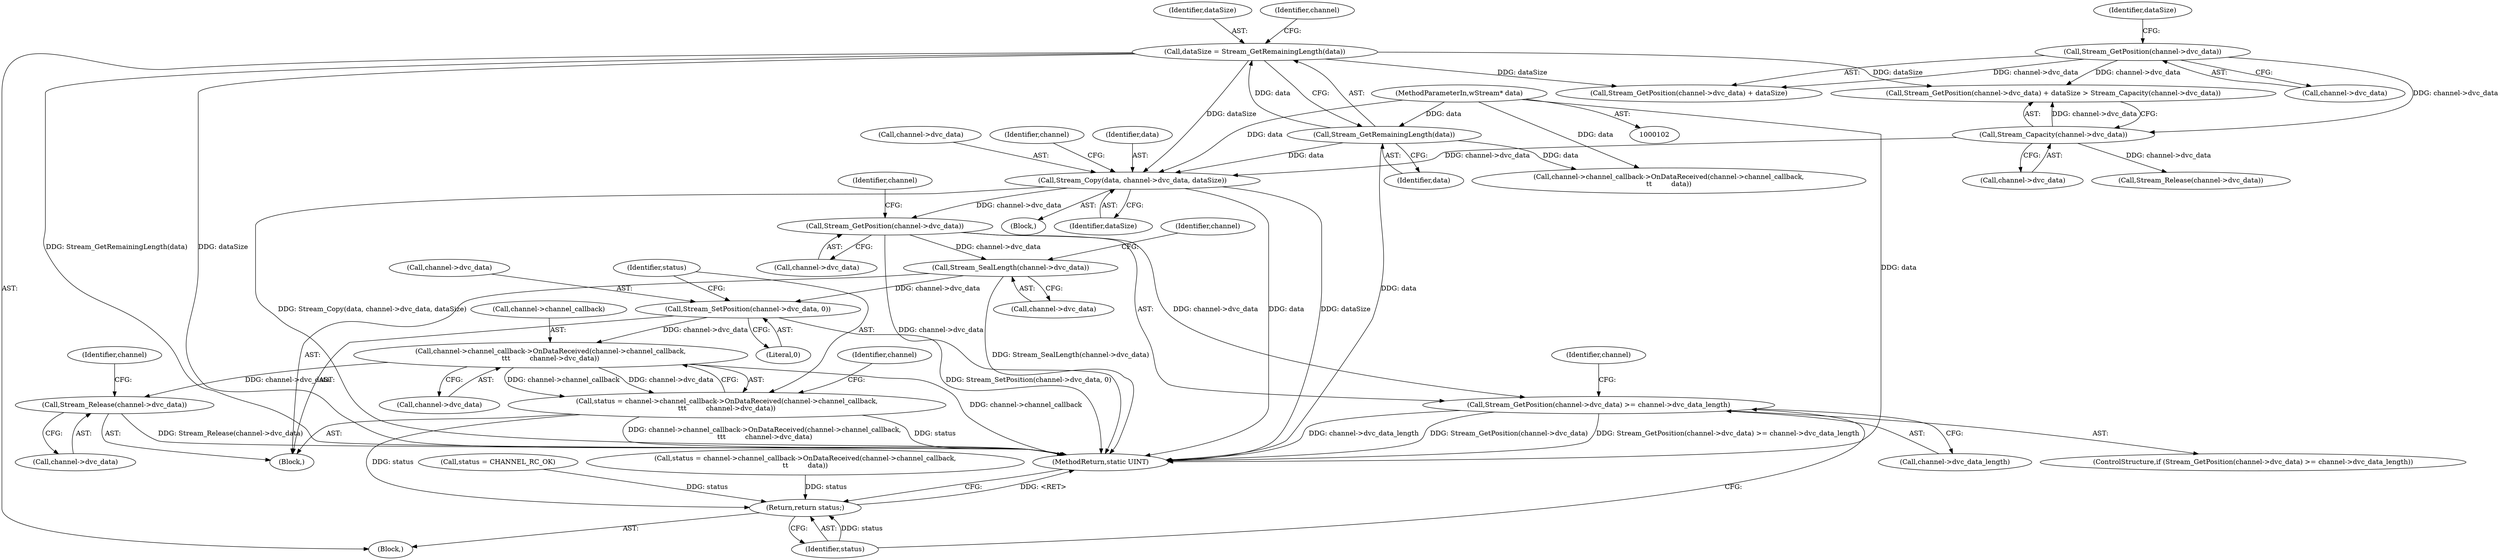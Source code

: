 digraph "0_FreeRDP_baee520e3dd9be6511c45a14c5f5e77784de1471_6@pointer" {
"1000173" [label="(Call,Stream_Copy(data, channel->dvc_data, dataSize))"];
"1000116" [label="(Call,Stream_GetRemainingLength(data))"];
"1000106" [label="(MethodParameterIn,wStream* data)"];
"1000151" [label="(Call,Stream_Capacity(channel->dvc_data))"];
"1000146" [label="(Call,Stream_GetPosition(channel->dvc_data))"];
"1000114" [label="(Call,dataSize = Stream_GetRemainingLength(data))"];
"1000181" [label="(Call,Stream_GetPosition(channel->dvc_data))"];
"1000180" [label="(Call,Stream_GetPosition(channel->dvc_data) >= channel->dvc_data_length)"];
"1000189" [label="(Call,Stream_SealLength(channel->dvc_data))"];
"1000193" [label="(Call,Stream_SetPosition(channel->dvc_data, 0))"];
"1000200" [label="(Call,channel->channel_callback->OnDataReceived(channel->channel_callback,\n\t\t\t         channel->dvc_data))"];
"1000198" [label="(Call,status = channel->channel_callback->OnDataReceived(channel->channel_callback,\n\t\t\t         channel->dvc_data))"];
"1000225" [label="(Return,return status;)"];
"1000207" [label="(Call,Stream_Release(channel->dvc_data))"];
"1000182" [label="(Call,channel->dvc_data)"];
"1000197" [label="(Literal,0)"];
"1000188" [label="(Block,)"];
"1000175" [label="(Call,channel->dvc_data)"];
"1000198" [label="(Call,status = channel->channel_callback->OnDataReceived(channel->channel_callback,\n\t\t\t         channel->dvc_data))"];
"1000220" [label="(Call,channel->channel_callback->OnDataReceived(channel->channel_callback,\n\t\t         data))"];
"1000151" [label="(Call,Stream_Capacity(channel->dvc_data))"];
"1000186" [label="(Identifier,channel)"];
"1000191" [label="(Identifier,channel)"];
"1000194" [label="(Call,channel->dvc_data)"];
"1000180" [label="(Call,Stream_GetPosition(channel->dvc_data) >= channel->dvc_data_length)"];
"1000225" [label="(Return,return status;)"];
"1000117" [label="(Identifier,data)"];
"1000204" [label="(Call,channel->dvc_data)"];
"1000109" [label="(Call,status = CHANNEL_RC_OK)"];
"1000213" [label="(Identifier,channel)"];
"1000189" [label="(Call,Stream_SealLength(channel->dvc_data))"];
"1000190" [label="(Call,channel->dvc_data)"];
"1000142" [label="(Block,)"];
"1000119" [label="(Identifier,channel)"];
"1000147" [label="(Call,channel->dvc_data)"];
"1000200" [label="(Call,channel->channel_callback->OnDataReceived(channel->channel_callback,\n\t\t\t         channel->dvc_data))"];
"1000146" [label="(Call,Stream_GetPosition(channel->dvc_data))"];
"1000183" [label="(Identifier,channel)"];
"1000178" [label="(Identifier,dataSize)"];
"1000207" [label="(Call,Stream_Release(channel->dvc_data))"];
"1000107" [label="(Block,)"];
"1000162" [label="(Call,Stream_Release(channel->dvc_data))"];
"1000106" [label="(MethodParameterIn,wStream* data)"];
"1000116" [label="(Call,Stream_GetRemainingLength(data))"];
"1000195" [label="(Identifier,channel)"];
"1000115" [label="(Identifier,dataSize)"];
"1000201" [label="(Call,channel->channel_callback)"];
"1000179" [label="(ControlStructure,if (Stream_GetPosition(channel->dvc_data) >= channel->dvc_data_length))"];
"1000226" [label="(Identifier,status)"];
"1000174" [label="(Identifier,data)"];
"1000114" [label="(Call,dataSize = Stream_GetRemainingLength(data))"];
"1000152" [label="(Call,channel->dvc_data)"];
"1000173" [label="(Call,Stream_Copy(data, channel->dvc_data, dataSize))"];
"1000145" [label="(Call,Stream_GetPosition(channel->dvc_data) + dataSize)"];
"1000209" [label="(Identifier,channel)"];
"1000150" [label="(Identifier,dataSize)"];
"1000218" [label="(Call,status = channel->channel_callback->OnDataReceived(channel->channel_callback,\n\t\t         data))"];
"1000185" [label="(Call,channel->dvc_data_length)"];
"1000199" [label="(Identifier,status)"];
"1000193" [label="(Call,Stream_SetPosition(channel->dvc_data, 0))"];
"1000208" [label="(Call,channel->dvc_data)"];
"1000181" [label="(Call,Stream_GetPosition(channel->dvc_data))"];
"1000227" [label="(MethodReturn,static UINT)"];
"1000144" [label="(Call,Stream_GetPosition(channel->dvc_data) + dataSize > Stream_Capacity(channel->dvc_data))"];
"1000173" -> "1000142"  [label="AST: "];
"1000173" -> "1000178"  [label="CFG: "];
"1000174" -> "1000173"  [label="AST: "];
"1000175" -> "1000173"  [label="AST: "];
"1000178" -> "1000173"  [label="AST: "];
"1000183" -> "1000173"  [label="CFG: "];
"1000173" -> "1000227"  [label="DDG: dataSize"];
"1000173" -> "1000227"  [label="DDG: Stream_Copy(data, channel->dvc_data, dataSize)"];
"1000173" -> "1000227"  [label="DDG: data"];
"1000116" -> "1000173"  [label="DDG: data"];
"1000106" -> "1000173"  [label="DDG: data"];
"1000151" -> "1000173"  [label="DDG: channel->dvc_data"];
"1000114" -> "1000173"  [label="DDG: dataSize"];
"1000173" -> "1000181"  [label="DDG: channel->dvc_data"];
"1000116" -> "1000114"  [label="AST: "];
"1000116" -> "1000117"  [label="CFG: "];
"1000117" -> "1000116"  [label="AST: "];
"1000114" -> "1000116"  [label="CFG: "];
"1000116" -> "1000227"  [label="DDG: data"];
"1000116" -> "1000114"  [label="DDG: data"];
"1000106" -> "1000116"  [label="DDG: data"];
"1000116" -> "1000220"  [label="DDG: data"];
"1000106" -> "1000102"  [label="AST: "];
"1000106" -> "1000227"  [label="DDG: data"];
"1000106" -> "1000220"  [label="DDG: data"];
"1000151" -> "1000144"  [label="AST: "];
"1000151" -> "1000152"  [label="CFG: "];
"1000152" -> "1000151"  [label="AST: "];
"1000144" -> "1000151"  [label="CFG: "];
"1000151" -> "1000144"  [label="DDG: channel->dvc_data"];
"1000146" -> "1000151"  [label="DDG: channel->dvc_data"];
"1000151" -> "1000162"  [label="DDG: channel->dvc_data"];
"1000146" -> "1000145"  [label="AST: "];
"1000146" -> "1000147"  [label="CFG: "];
"1000147" -> "1000146"  [label="AST: "];
"1000150" -> "1000146"  [label="CFG: "];
"1000146" -> "1000144"  [label="DDG: channel->dvc_data"];
"1000146" -> "1000145"  [label="DDG: channel->dvc_data"];
"1000114" -> "1000107"  [label="AST: "];
"1000115" -> "1000114"  [label="AST: "];
"1000119" -> "1000114"  [label="CFG: "];
"1000114" -> "1000227"  [label="DDG: dataSize"];
"1000114" -> "1000227"  [label="DDG: Stream_GetRemainingLength(data)"];
"1000114" -> "1000144"  [label="DDG: dataSize"];
"1000114" -> "1000145"  [label="DDG: dataSize"];
"1000181" -> "1000180"  [label="AST: "];
"1000181" -> "1000182"  [label="CFG: "];
"1000182" -> "1000181"  [label="AST: "];
"1000186" -> "1000181"  [label="CFG: "];
"1000181" -> "1000227"  [label="DDG: channel->dvc_data"];
"1000181" -> "1000180"  [label="DDG: channel->dvc_data"];
"1000181" -> "1000189"  [label="DDG: channel->dvc_data"];
"1000180" -> "1000179"  [label="AST: "];
"1000180" -> "1000185"  [label="CFG: "];
"1000185" -> "1000180"  [label="AST: "];
"1000191" -> "1000180"  [label="CFG: "];
"1000226" -> "1000180"  [label="CFG: "];
"1000180" -> "1000227"  [label="DDG: channel->dvc_data_length"];
"1000180" -> "1000227"  [label="DDG: Stream_GetPosition(channel->dvc_data)"];
"1000180" -> "1000227"  [label="DDG: Stream_GetPosition(channel->dvc_data) >= channel->dvc_data_length"];
"1000189" -> "1000188"  [label="AST: "];
"1000189" -> "1000190"  [label="CFG: "];
"1000190" -> "1000189"  [label="AST: "];
"1000195" -> "1000189"  [label="CFG: "];
"1000189" -> "1000227"  [label="DDG: Stream_SealLength(channel->dvc_data)"];
"1000189" -> "1000193"  [label="DDG: channel->dvc_data"];
"1000193" -> "1000188"  [label="AST: "];
"1000193" -> "1000197"  [label="CFG: "];
"1000194" -> "1000193"  [label="AST: "];
"1000197" -> "1000193"  [label="AST: "];
"1000199" -> "1000193"  [label="CFG: "];
"1000193" -> "1000227"  [label="DDG: Stream_SetPosition(channel->dvc_data, 0)"];
"1000193" -> "1000200"  [label="DDG: channel->dvc_data"];
"1000200" -> "1000198"  [label="AST: "];
"1000200" -> "1000204"  [label="CFG: "];
"1000201" -> "1000200"  [label="AST: "];
"1000204" -> "1000200"  [label="AST: "];
"1000198" -> "1000200"  [label="CFG: "];
"1000200" -> "1000227"  [label="DDG: channel->channel_callback"];
"1000200" -> "1000198"  [label="DDG: channel->channel_callback"];
"1000200" -> "1000198"  [label="DDG: channel->dvc_data"];
"1000200" -> "1000207"  [label="DDG: channel->dvc_data"];
"1000198" -> "1000188"  [label="AST: "];
"1000199" -> "1000198"  [label="AST: "];
"1000209" -> "1000198"  [label="CFG: "];
"1000198" -> "1000227"  [label="DDG: status"];
"1000198" -> "1000227"  [label="DDG: channel->channel_callback->OnDataReceived(channel->channel_callback,\n\t\t\t         channel->dvc_data)"];
"1000198" -> "1000225"  [label="DDG: status"];
"1000225" -> "1000107"  [label="AST: "];
"1000225" -> "1000226"  [label="CFG: "];
"1000226" -> "1000225"  [label="AST: "];
"1000227" -> "1000225"  [label="CFG: "];
"1000225" -> "1000227"  [label="DDG: <RET>"];
"1000226" -> "1000225"  [label="DDG: status"];
"1000218" -> "1000225"  [label="DDG: status"];
"1000109" -> "1000225"  [label="DDG: status"];
"1000207" -> "1000188"  [label="AST: "];
"1000207" -> "1000208"  [label="CFG: "];
"1000208" -> "1000207"  [label="AST: "];
"1000213" -> "1000207"  [label="CFG: "];
"1000207" -> "1000227"  [label="DDG: Stream_Release(channel->dvc_data)"];
}
